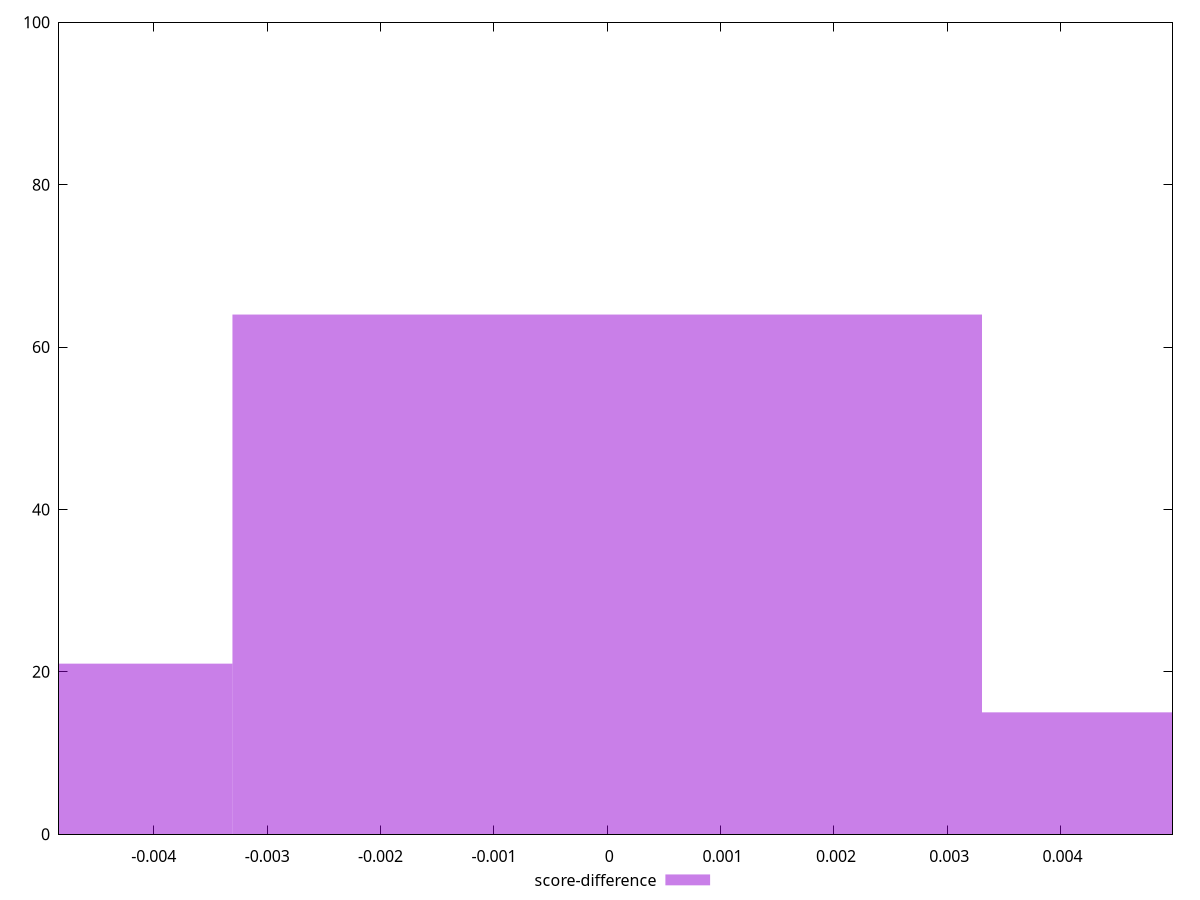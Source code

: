 reset

$scoreDifference <<EOF
0 64
-0.006613012246132796 21
0.006613012246132796 15
EOF

set key outside below
set boxwidth 0.006613012246132796
set xrange [-0.0048367887821128:0.004987123686327477]
set yrange [0:100]
set trange [0:100]
set style fill transparent solid 0.5 noborder
set terminal svg size 640, 490 enhanced background rgb 'white'
set output "reprap/speed-index/samples/pages+cached+noadtech/score-difference/histogram.svg"

plot $scoreDifference title "score-difference" with boxes

reset
